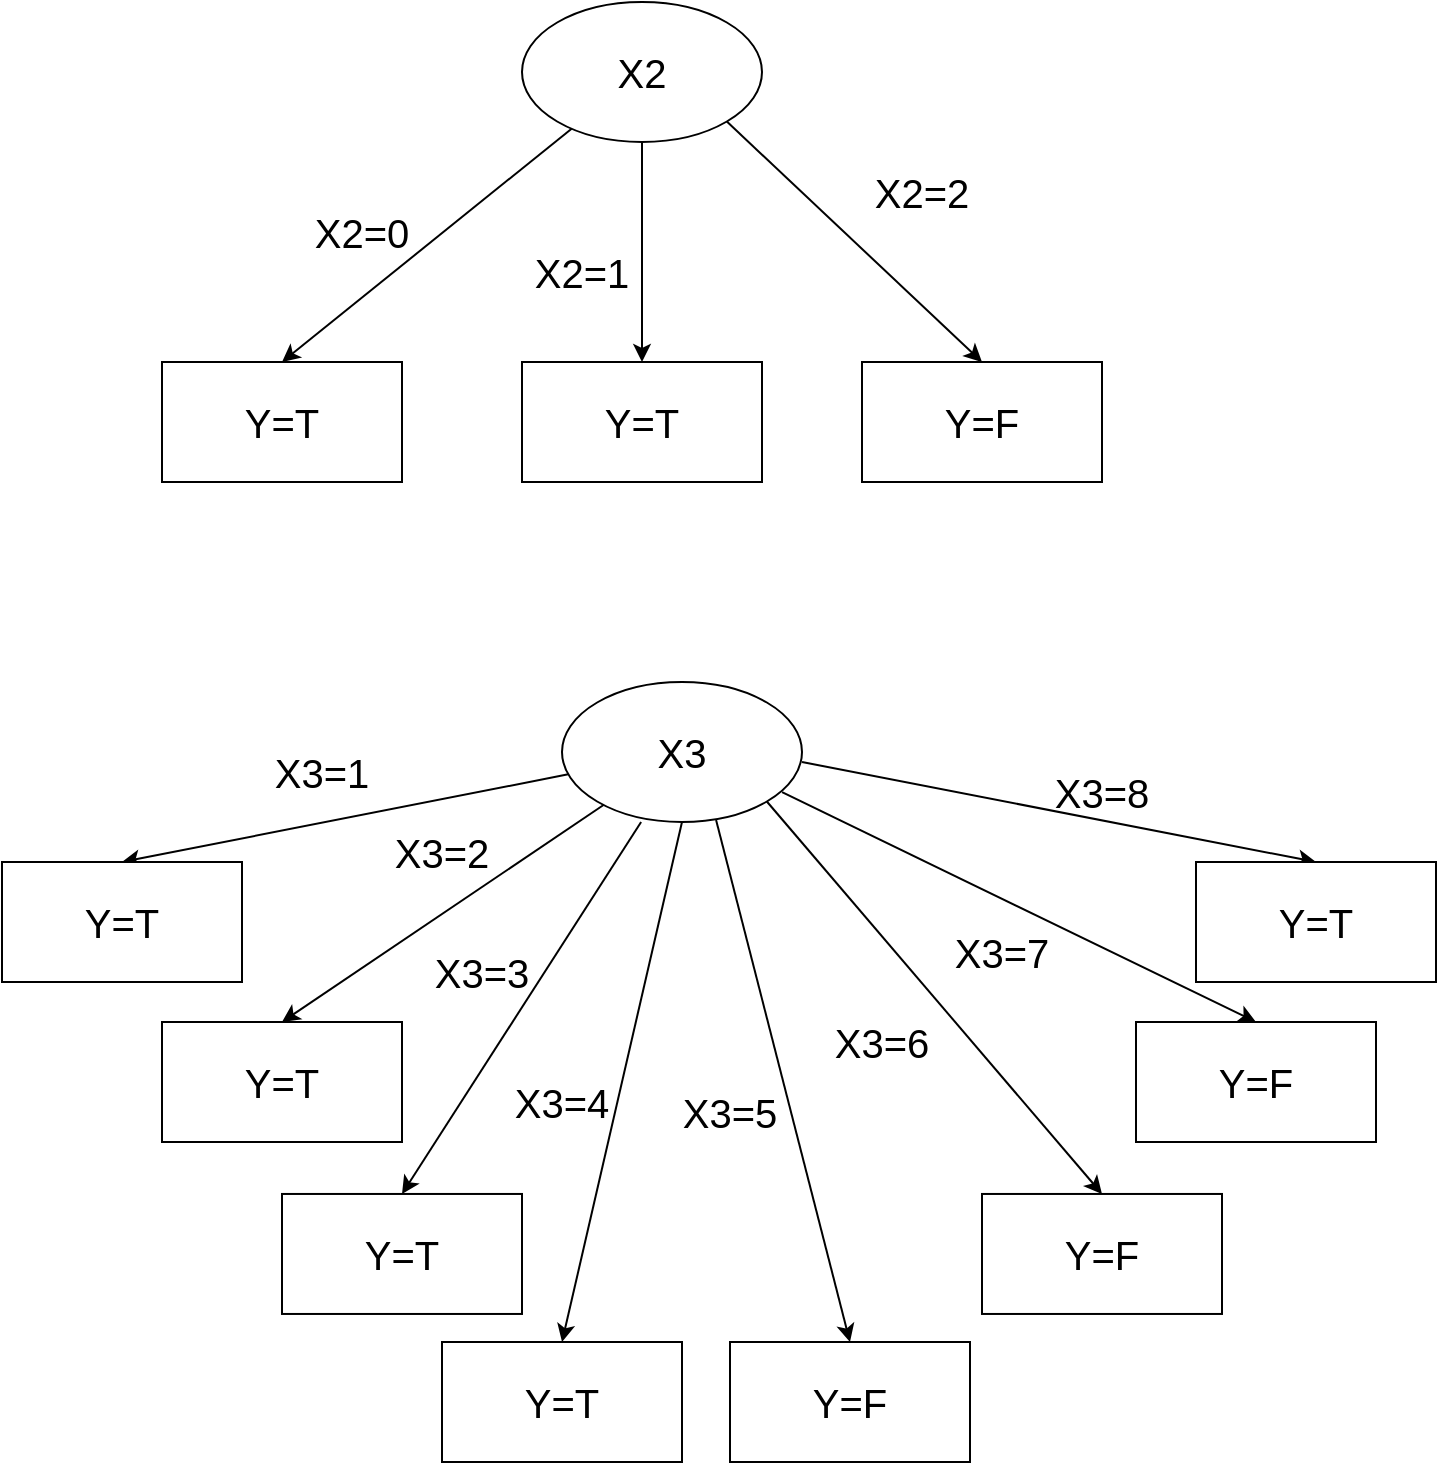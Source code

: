 <mxfile version="17.1.3" type="github">
  <diagram id="xO06TEnE0nSzQ4TKILbg" name="Page-1">
    <mxGraphModel dx="942" dy="558" grid="1" gridSize="10" guides="1" tooltips="1" connect="1" arrows="1" fold="1" page="1" pageScale="1" pageWidth="827" pageHeight="1169" math="0" shadow="0">
      <root>
        <mxCell id="0" />
        <mxCell id="1" parent="0" />
        <mxCell id="Y0bdDdcckE70ORQPM595-11" style="rounded=0;orthogonalLoop=1;jettySize=auto;html=1;fontSize=20;entryX=0.5;entryY=0;entryDx=0;entryDy=0;" edge="1" parent="1" source="Y0bdDdcckE70ORQPM595-14" target="Y0bdDdcckE70ORQPM595-16">
          <mxGeometry relative="1" as="geometry">
            <mxPoint x="220" y="580" as="targetPoint" />
          </mxGeometry>
        </mxCell>
        <mxCell id="Y0bdDdcckE70ORQPM595-12" style="edgeStyle=none;rounded=0;orthogonalLoop=1;jettySize=auto;html=1;entryX=0.5;entryY=0;entryDx=0;entryDy=0;fontSize=20;" edge="1" parent="1" source="Y0bdDdcckE70ORQPM595-14" target="Y0bdDdcckE70ORQPM595-17">
          <mxGeometry relative="1" as="geometry" />
        </mxCell>
        <mxCell id="Y0bdDdcckE70ORQPM595-13" style="edgeStyle=none;rounded=0;orthogonalLoop=1;jettySize=auto;html=1;exitX=0.642;exitY=0.986;exitDx=0;exitDy=0;entryX=0.5;entryY=0;entryDx=0;entryDy=0;fontSize=20;exitPerimeter=0;" edge="1" parent="1" source="Y0bdDdcckE70ORQPM595-14" target="Y0bdDdcckE70ORQPM595-19">
          <mxGeometry relative="1" as="geometry" />
        </mxCell>
        <mxCell id="Y0bdDdcckE70ORQPM595-14" value="&lt;font style=&quot;font-size: 20px&quot;&gt;X3&lt;/font&gt;" style="ellipse;whiteSpace=wrap;html=1;" vertex="1" parent="1">
          <mxGeometry x="330" y="410" width="120" height="70" as="geometry" />
        </mxCell>
        <mxCell id="Y0bdDdcckE70ORQPM595-15" value="X3=1" style="text;html=1;strokeColor=none;fillColor=none;align=center;verticalAlign=middle;whiteSpace=wrap;rounded=0;fontSize=20;" vertex="1" parent="1">
          <mxGeometry x="180" y="440" width="60" height="30" as="geometry" />
        </mxCell>
        <mxCell id="Y0bdDdcckE70ORQPM595-16" value="Y=T" style="rounded=0;whiteSpace=wrap;html=1;fontSize=20;" vertex="1" parent="1">
          <mxGeometry x="50" y="500" width="120" height="60" as="geometry" />
        </mxCell>
        <mxCell id="Y0bdDdcckE70ORQPM595-17" value="Y=T" style="rounded=0;whiteSpace=wrap;html=1;fontSize=20;" vertex="1" parent="1">
          <mxGeometry x="130" y="580" width="120" height="60" as="geometry" />
        </mxCell>
        <mxCell id="Y0bdDdcckE70ORQPM595-18" value="X3=2" style="text;html=1;strokeColor=none;fillColor=none;align=center;verticalAlign=middle;whiteSpace=wrap;rounded=0;fontSize=20;" vertex="1" parent="1">
          <mxGeometry x="240" y="480" width="60" height="30" as="geometry" />
        </mxCell>
        <mxCell id="Y0bdDdcckE70ORQPM595-19" value="Y=F" style="rounded=0;whiteSpace=wrap;html=1;fontSize=20;" vertex="1" parent="1">
          <mxGeometry x="414" y="740" width="120" height="60" as="geometry" />
        </mxCell>
        <mxCell id="Y0bdDdcckE70ORQPM595-20" value="X3=5" style="text;html=1;strokeColor=none;fillColor=none;align=center;verticalAlign=middle;whiteSpace=wrap;rounded=0;fontSize=20;" vertex="1" parent="1">
          <mxGeometry x="384" y="610" width="60" height="30" as="geometry" />
        </mxCell>
        <mxCell id="Y0bdDdcckE70ORQPM595-21" style="rounded=0;orthogonalLoop=1;jettySize=auto;html=1;fontSize=20;entryX=0.5;entryY=0;entryDx=0;entryDy=0;exitX=0.413;exitY=0.986;exitDx=0;exitDy=0;exitPerimeter=0;" edge="1" parent="1" target="Y0bdDdcckE70ORQPM595-24">
          <mxGeometry relative="1" as="geometry">
            <mxPoint x="340" y="780.98" as="targetPoint" />
            <mxPoint x="369.56" y="480" as="sourcePoint" />
          </mxGeometry>
        </mxCell>
        <mxCell id="Y0bdDdcckE70ORQPM595-22" style="edgeStyle=none;rounded=0;orthogonalLoop=1;jettySize=auto;html=1;entryX=0.5;entryY=0;entryDx=0;entryDy=0;fontSize=20;exitX=0.5;exitY=1;exitDx=0;exitDy=0;" edge="1" parent="1" target="Y0bdDdcckE70ORQPM595-25" source="Y0bdDdcckE70ORQPM595-14">
          <mxGeometry relative="1" as="geometry">
            <mxPoint x="461.928" y="673.031" as="sourcePoint" />
          </mxGeometry>
        </mxCell>
        <mxCell id="Y0bdDdcckE70ORQPM595-23" value="X3=3" style="text;html=1;strokeColor=none;fillColor=none;align=center;verticalAlign=middle;whiteSpace=wrap;rounded=0;fontSize=20;" vertex="1" parent="1">
          <mxGeometry x="260" y="540" width="60" height="30" as="geometry" />
        </mxCell>
        <mxCell id="Y0bdDdcckE70ORQPM595-24" value="Y=T" style="rounded=0;whiteSpace=wrap;html=1;fontSize=20;" vertex="1" parent="1">
          <mxGeometry x="190" y="665.98" width="120" height="60" as="geometry" />
        </mxCell>
        <mxCell id="Y0bdDdcckE70ORQPM595-25" value="Y=T" style="rounded=0;whiteSpace=wrap;html=1;fontSize=20;" vertex="1" parent="1">
          <mxGeometry x="270" y="740" width="120" height="60" as="geometry" />
        </mxCell>
        <mxCell id="Y0bdDdcckE70ORQPM595-26" value="X3=4" style="text;html=1;strokeColor=none;fillColor=none;align=center;verticalAlign=middle;whiteSpace=wrap;rounded=0;fontSize=20;" vertex="1" parent="1">
          <mxGeometry x="300" y="605" width="60" height="30" as="geometry" />
        </mxCell>
        <mxCell id="Y0bdDdcckE70ORQPM595-28" style="edgeStyle=none;rounded=0;orthogonalLoop=1;jettySize=auto;html=1;entryX=0.5;entryY=0;entryDx=0;entryDy=0;fontSize=20;" edge="1" parent="1" target="Y0bdDdcckE70ORQPM595-31">
          <mxGeometry relative="1" as="geometry">
            <mxPoint x="450" y="450" as="sourcePoint" />
          </mxGeometry>
        </mxCell>
        <mxCell id="Y0bdDdcckE70ORQPM595-31" value="Y=T" style="rounded=0;whiteSpace=wrap;html=1;fontSize=20;" vertex="1" parent="1">
          <mxGeometry x="647" y="500" width="120" height="60" as="geometry" />
        </mxCell>
        <mxCell id="Y0bdDdcckE70ORQPM595-33" style="rounded=0;orthogonalLoop=1;jettySize=auto;html=1;fontSize=20;entryX=0.5;entryY=0;entryDx=0;entryDy=0;exitX=0.917;exitY=0.786;exitDx=0;exitDy=0;exitPerimeter=0;" edge="1" parent="1" target="Y0bdDdcckE70ORQPM595-36" source="Y0bdDdcckE70ORQPM595-14">
          <mxGeometry relative="1" as="geometry">
            <mxPoint x="777" y="605.98" as="targetPoint" />
            <mxPoint x="806.56" y="305" as="sourcePoint" />
          </mxGeometry>
        </mxCell>
        <mxCell id="Y0bdDdcckE70ORQPM595-34" style="edgeStyle=none;rounded=0;orthogonalLoop=1;jettySize=auto;html=1;entryX=0.5;entryY=0;entryDx=0;entryDy=0;fontSize=20;exitX=1;exitY=1;exitDx=0;exitDy=0;" edge="1" parent="1" target="Y0bdDdcckE70ORQPM595-37" source="Y0bdDdcckE70ORQPM595-14">
          <mxGeometry relative="1" as="geometry">
            <mxPoint x="817" y="305" as="sourcePoint" />
          </mxGeometry>
        </mxCell>
        <mxCell id="Y0bdDdcckE70ORQPM595-36" value="Y=F" style="rounded=0;whiteSpace=wrap;html=1;fontSize=20;" vertex="1" parent="1">
          <mxGeometry x="617" y="580" width="120" height="60" as="geometry" />
        </mxCell>
        <mxCell id="Y0bdDdcckE70ORQPM595-37" value="Y=F" style="rounded=0;whiteSpace=wrap;html=1;fontSize=20;" vertex="1" parent="1">
          <mxGeometry x="540" y="665.98" width="120" height="60" as="geometry" />
        </mxCell>
        <mxCell id="Y0bdDdcckE70ORQPM595-38" value="X3=8" style="text;html=1;strokeColor=none;fillColor=none;align=center;verticalAlign=middle;whiteSpace=wrap;rounded=0;fontSize=20;" vertex="1" parent="1">
          <mxGeometry x="570" y="450" width="60" height="30" as="geometry" />
        </mxCell>
        <mxCell id="Y0bdDdcckE70ORQPM595-39" value="X3=6" style="text;html=1;strokeColor=none;fillColor=none;align=center;verticalAlign=middle;whiteSpace=wrap;rounded=0;fontSize=20;" vertex="1" parent="1">
          <mxGeometry x="460" y="575" width="60" height="30" as="geometry" />
        </mxCell>
        <mxCell id="Y0bdDdcckE70ORQPM595-40" value="X3=7" style="text;html=1;strokeColor=none;fillColor=none;align=center;verticalAlign=middle;whiteSpace=wrap;rounded=0;fontSize=20;" vertex="1" parent="1">
          <mxGeometry x="520" y="530" width="60" height="30" as="geometry" />
        </mxCell>
        <mxCell id="Y0bdDdcckE70ORQPM595-41" style="rounded=0;orthogonalLoop=1;jettySize=auto;html=1;fontSize=20;entryX=0.5;entryY=0;entryDx=0;entryDy=0;" edge="1" parent="1" source="Y0bdDdcckE70ORQPM595-44" target="Y0bdDdcckE70ORQPM595-46">
          <mxGeometry relative="1" as="geometry">
            <mxPoint x="210" y="240" as="targetPoint" />
          </mxGeometry>
        </mxCell>
        <mxCell id="Y0bdDdcckE70ORQPM595-42" style="edgeStyle=none;rounded=0;orthogonalLoop=1;jettySize=auto;html=1;entryX=0.5;entryY=0;entryDx=0;entryDy=0;fontSize=20;" edge="1" parent="1" source="Y0bdDdcckE70ORQPM595-44" target="Y0bdDdcckE70ORQPM595-47">
          <mxGeometry relative="1" as="geometry" />
        </mxCell>
        <mxCell id="Y0bdDdcckE70ORQPM595-43" style="edgeStyle=none;rounded=0;orthogonalLoop=1;jettySize=auto;html=1;exitX=1;exitY=1;exitDx=0;exitDy=0;entryX=0.5;entryY=0;entryDx=0;entryDy=0;fontSize=20;" edge="1" parent="1" source="Y0bdDdcckE70ORQPM595-44" target="Y0bdDdcckE70ORQPM595-49">
          <mxGeometry relative="1" as="geometry" />
        </mxCell>
        <mxCell id="Y0bdDdcckE70ORQPM595-44" value="&lt;font style=&quot;font-size: 20px&quot;&gt;X2&lt;/font&gt;" style="ellipse;whiteSpace=wrap;html=1;" vertex="1" parent="1">
          <mxGeometry x="310" y="70" width="120" height="70" as="geometry" />
        </mxCell>
        <mxCell id="Y0bdDdcckE70ORQPM595-45" value="X2=0" style="text;html=1;strokeColor=none;fillColor=none;align=center;verticalAlign=middle;whiteSpace=wrap;rounded=0;fontSize=20;" vertex="1" parent="1">
          <mxGeometry x="200" y="170" width="60" height="30" as="geometry" />
        </mxCell>
        <mxCell id="Y0bdDdcckE70ORQPM595-46" value="Y=T" style="rounded=0;whiteSpace=wrap;html=1;fontSize=20;" vertex="1" parent="1">
          <mxGeometry x="130" y="250" width="120" height="60" as="geometry" />
        </mxCell>
        <mxCell id="Y0bdDdcckE70ORQPM595-47" value="Y=T" style="rounded=0;whiteSpace=wrap;html=1;fontSize=20;" vertex="1" parent="1">
          <mxGeometry x="310" y="250" width="120" height="60" as="geometry" />
        </mxCell>
        <mxCell id="Y0bdDdcckE70ORQPM595-48" value="X2=1" style="text;html=1;strokeColor=none;fillColor=none;align=center;verticalAlign=middle;whiteSpace=wrap;rounded=0;fontSize=20;" vertex="1" parent="1">
          <mxGeometry x="310" y="190" width="60" height="30" as="geometry" />
        </mxCell>
        <mxCell id="Y0bdDdcckE70ORQPM595-49" value="Y=F" style="rounded=0;whiteSpace=wrap;html=1;fontSize=20;" vertex="1" parent="1">
          <mxGeometry x="480" y="250" width="120" height="60" as="geometry" />
        </mxCell>
        <mxCell id="Y0bdDdcckE70ORQPM595-50" value="X2=2" style="text;html=1;strokeColor=none;fillColor=none;align=center;verticalAlign=middle;whiteSpace=wrap;rounded=0;fontSize=20;" vertex="1" parent="1">
          <mxGeometry x="480" y="150" width="60" height="30" as="geometry" />
        </mxCell>
      </root>
    </mxGraphModel>
  </diagram>
</mxfile>
